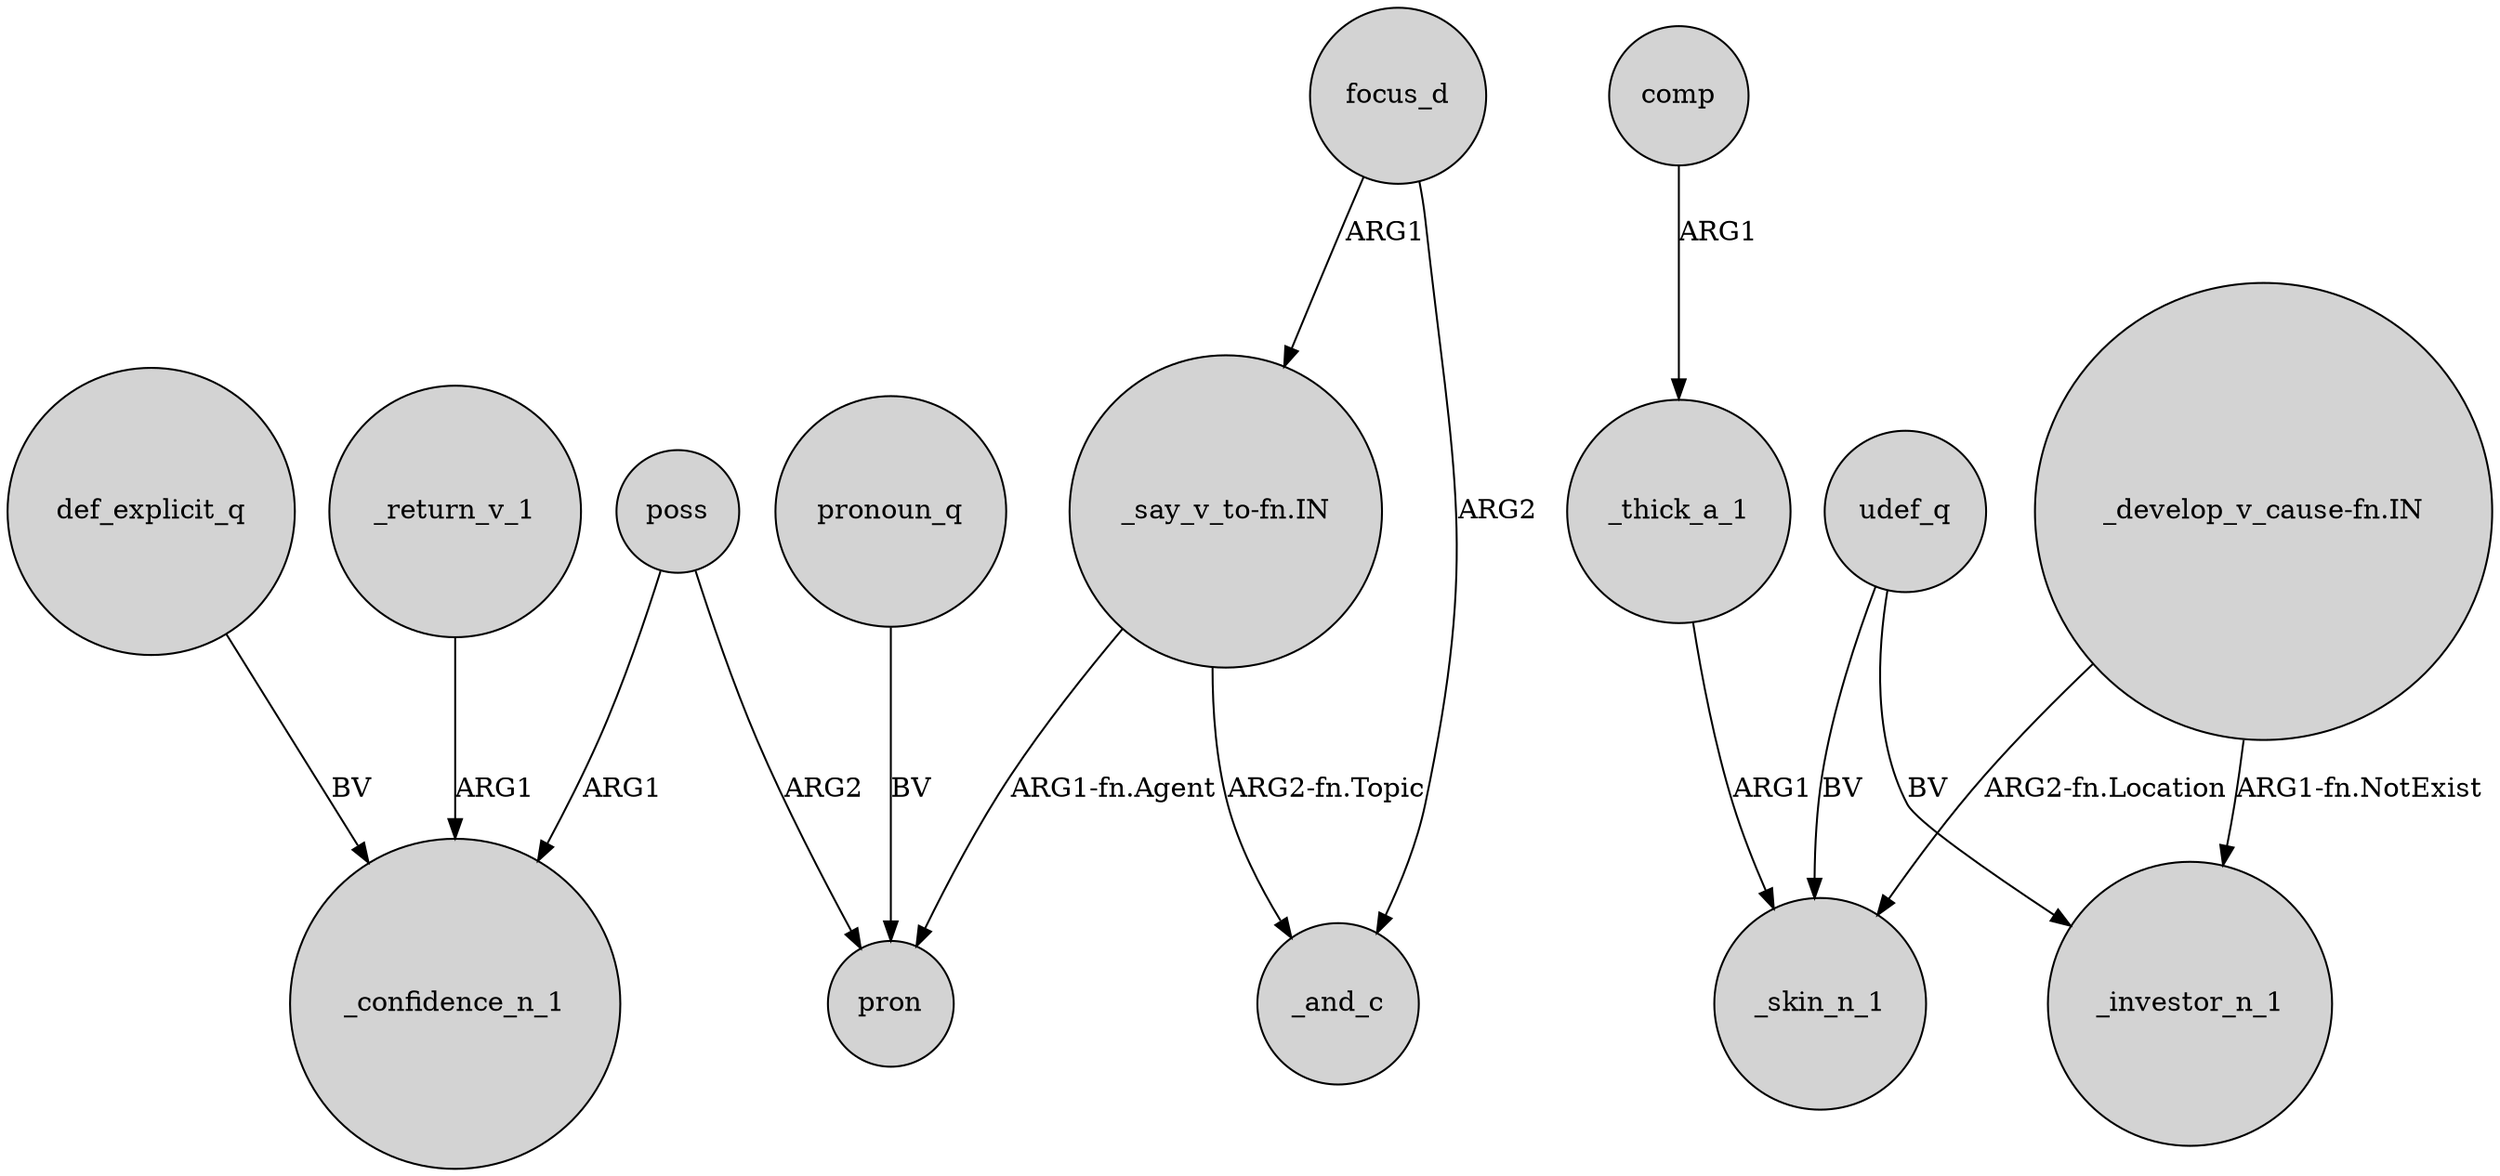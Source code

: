 digraph {
	node [shape=circle style=filled]
	poss -> _confidence_n_1 [label=ARG1]
	udef_q -> _skin_n_1 [label=BV]
	_thick_a_1 -> _skin_n_1 [label=ARG1]
	def_explicit_q -> _confidence_n_1 [label=BV]
	poss -> pron [label=ARG2]
	pronoun_q -> pron [label=BV]
	"_develop_v_cause-fn.IN" -> _investor_n_1 [label="ARG1-fn.NotExist"]
	udef_q -> _investor_n_1 [label=BV]
	_return_v_1 -> _confidence_n_1 [label=ARG1]
	"_say_v_to-fn.IN" -> _and_c [label="ARG2-fn.Topic"]
	focus_d -> "_say_v_to-fn.IN" [label=ARG1]
	focus_d -> _and_c [label=ARG2]
	"_develop_v_cause-fn.IN" -> _skin_n_1 [label="ARG2-fn.Location"]
	"_say_v_to-fn.IN" -> pron [label="ARG1-fn.Agent"]
	comp -> _thick_a_1 [label=ARG1]
}
